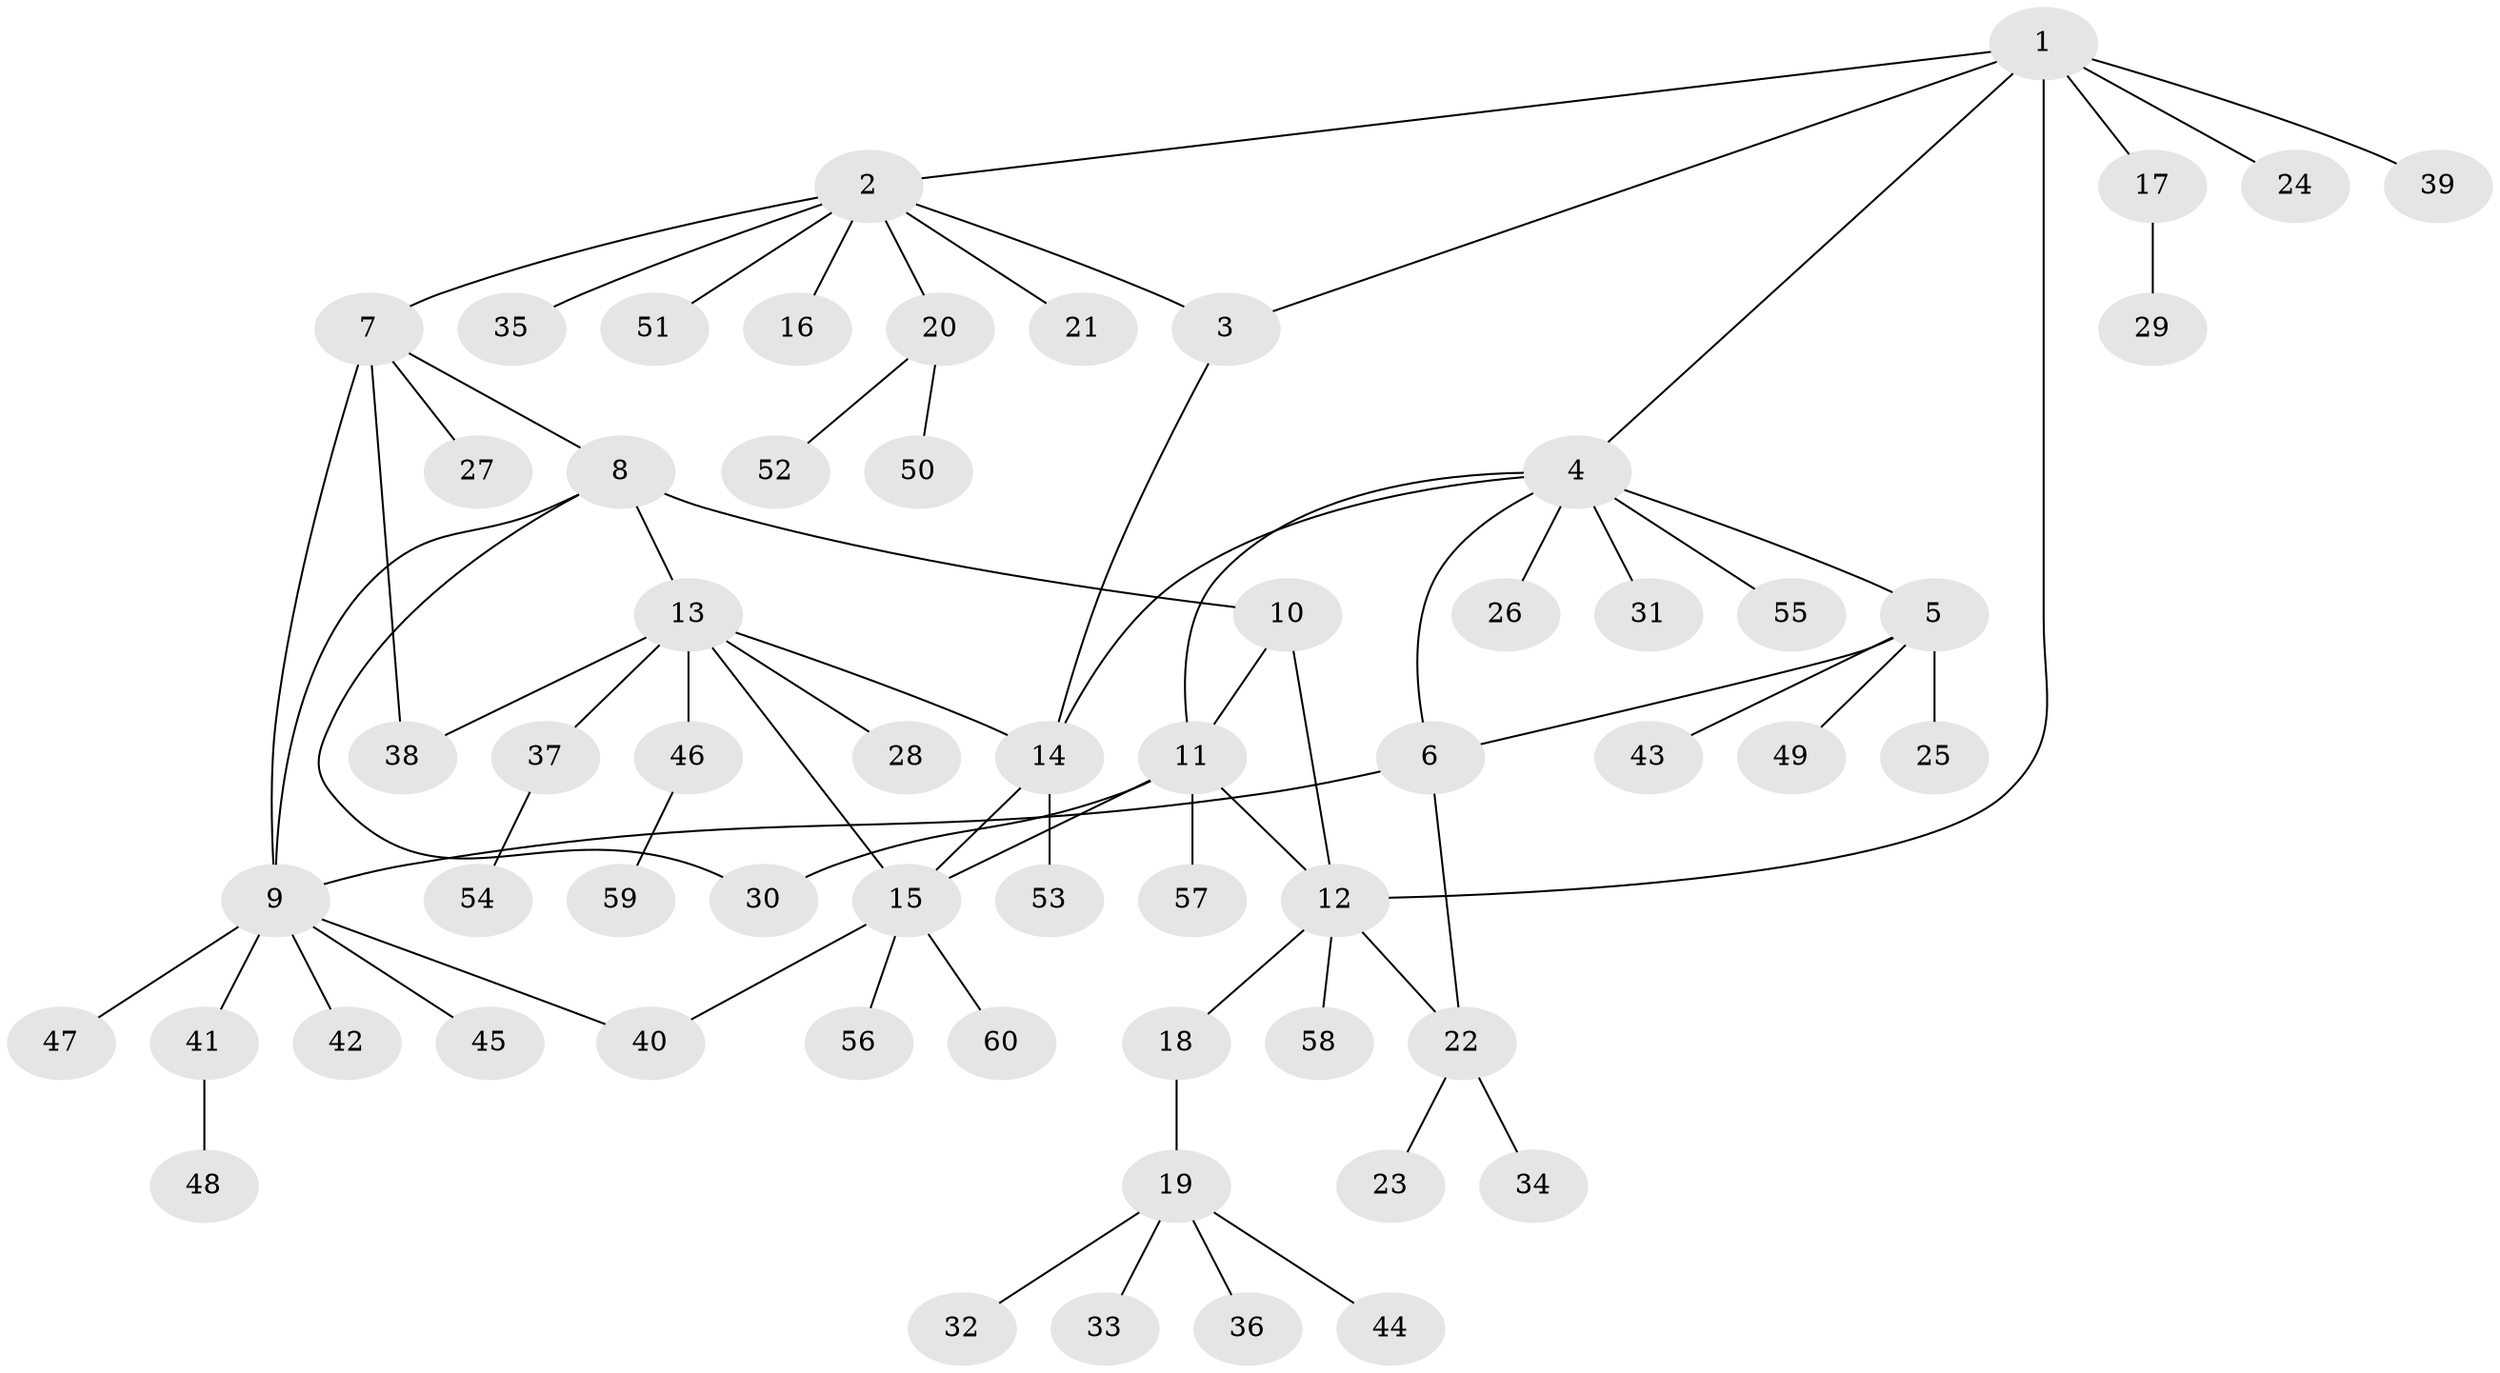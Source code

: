 // coarse degree distribution, {11: 0.05555555555555555, 2: 0.05555555555555555, 3: 0.16666666666666666, 7: 0.05555555555555555, 6: 0.05555555555555555, 1: 0.6111111111111112}
// Generated by graph-tools (version 1.1) at 2025/19/03/04/25 18:19:32]
// undirected, 60 vertices, 74 edges
graph export_dot {
graph [start="1"]
  node [color=gray90,style=filled];
  1;
  2;
  3;
  4;
  5;
  6;
  7;
  8;
  9;
  10;
  11;
  12;
  13;
  14;
  15;
  16;
  17;
  18;
  19;
  20;
  21;
  22;
  23;
  24;
  25;
  26;
  27;
  28;
  29;
  30;
  31;
  32;
  33;
  34;
  35;
  36;
  37;
  38;
  39;
  40;
  41;
  42;
  43;
  44;
  45;
  46;
  47;
  48;
  49;
  50;
  51;
  52;
  53;
  54;
  55;
  56;
  57;
  58;
  59;
  60;
  1 -- 2;
  1 -- 3;
  1 -- 4;
  1 -- 12;
  1 -- 17;
  1 -- 24;
  1 -- 39;
  2 -- 3;
  2 -- 7;
  2 -- 16;
  2 -- 20;
  2 -- 21;
  2 -- 35;
  2 -- 51;
  3 -- 14;
  4 -- 5;
  4 -- 6;
  4 -- 11;
  4 -- 14;
  4 -- 26;
  4 -- 31;
  4 -- 55;
  5 -- 6;
  5 -- 25;
  5 -- 43;
  5 -- 49;
  6 -- 9;
  6 -- 22;
  7 -- 8;
  7 -- 9;
  7 -- 27;
  7 -- 38;
  8 -- 9;
  8 -- 10;
  8 -- 13;
  8 -- 30;
  9 -- 40;
  9 -- 41;
  9 -- 42;
  9 -- 45;
  9 -- 47;
  10 -- 11;
  10 -- 12;
  11 -- 12;
  11 -- 15;
  11 -- 30;
  11 -- 57;
  12 -- 18;
  12 -- 22;
  12 -- 58;
  13 -- 14;
  13 -- 15;
  13 -- 28;
  13 -- 37;
  13 -- 38;
  13 -- 46;
  14 -- 15;
  14 -- 53;
  15 -- 40;
  15 -- 56;
  15 -- 60;
  17 -- 29;
  18 -- 19;
  19 -- 32;
  19 -- 33;
  19 -- 36;
  19 -- 44;
  20 -- 50;
  20 -- 52;
  22 -- 23;
  22 -- 34;
  37 -- 54;
  41 -- 48;
  46 -- 59;
}
